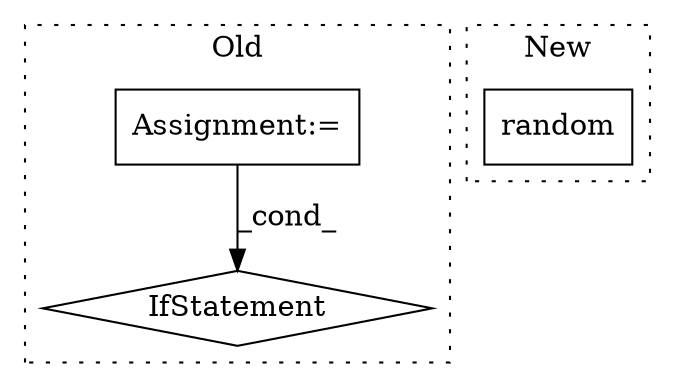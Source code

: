 digraph G {
subgraph cluster0 {
1 [label="IfStatement" a="25" s="1582" l="3" shape="diamond"];
3 [label="Assignment:=" a="7" s="1164" l="6" shape="box"];
label = "Old";
style="dotted";
}
subgraph cluster1 {
2 [label="random" a="32" s="1352,1365" l="7,1" shape="box"];
label = "New";
style="dotted";
}
3 -> 1 [label="_cond_"];
}
